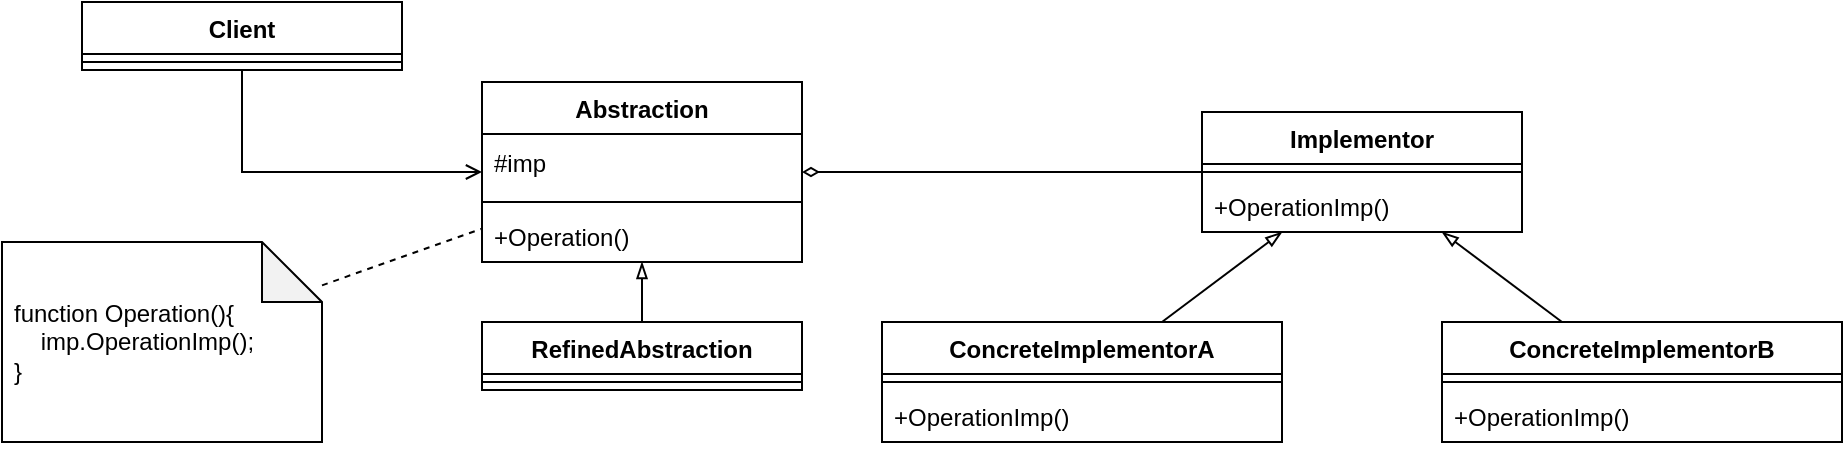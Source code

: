 <mxfile version="22.1.11" type="device">
  <diagram name="第 1 页" id="0JWsd4FqQnv5vsrJMRyd">
    <mxGraphModel dx="1434" dy="844" grid="1" gridSize="10" guides="1" tooltips="1" connect="1" arrows="1" fold="1" page="1" pageScale="1" pageWidth="827" pageHeight="1169" math="0" shadow="0">
      <root>
        <mxCell id="0" />
        <mxCell id="1" parent="0" />
        <mxCell id="wPW5bRgmhUDWO2ZYBA_w-23" style="edgeStyle=orthogonalEdgeStyle;rounded=0;orthogonalLoop=1;jettySize=auto;html=1;entryX=0;entryY=0.5;entryDx=0;entryDy=0;exitX=0.5;exitY=1;exitDx=0;exitDy=0;endArrow=open;endFill=0;" edge="1" parent="1" source="wPW5bRgmhUDWO2ZYBA_w-1" target="wPW5bRgmhUDWO2ZYBA_w-6">
          <mxGeometry relative="1" as="geometry">
            <mxPoint x="200" y="290" as="targetPoint" />
          </mxGeometry>
        </mxCell>
        <mxCell id="wPW5bRgmhUDWO2ZYBA_w-1" value="Client" style="swimlane;fontStyle=1;align=center;verticalAlign=top;childLayout=stackLayout;horizontal=1;startSize=26;horizontalStack=0;resizeParent=1;resizeParentMax=0;resizeLast=0;collapsible=1;marginBottom=0;whiteSpace=wrap;html=1;" vertex="1" parent="1">
          <mxGeometry x="120" y="200" width="160" height="34" as="geometry" />
        </mxCell>
        <mxCell id="wPW5bRgmhUDWO2ZYBA_w-3" value="" style="line;strokeWidth=1;fillColor=none;align=left;verticalAlign=middle;spacingTop=-1;spacingLeft=3;spacingRight=3;rotatable=0;labelPosition=right;points=[];portConstraint=eastwest;strokeColor=inherit;" vertex="1" parent="wPW5bRgmhUDWO2ZYBA_w-1">
          <mxGeometry y="26" width="160" height="8" as="geometry" />
        </mxCell>
        <mxCell id="wPW5bRgmhUDWO2ZYBA_w-24" style="edgeStyle=none;rounded=0;orthogonalLoop=1;jettySize=auto;html=1;endArrow=none;endFill=0;dashed=1;" edge="1" parent="1" source="wPW5bRgmhUDWO2ZYBA_w-5" target="wPW5bRgmhUDWO2ZYBA_w-6">
          <mxGeometry relative="1" as="geometry" />
        </mxCell>
        <mxCell id="wPW5bRgmhUDWO2ZYBA_w-5" value="function Operation(){&lt;br&gt;&amp;nbsp; &amp;nbsp; imp.OperationImp();&lt;br&gt;}" style="shape=note;whiteSpace=wrap;html=1;backgroundOutline=1;darkOpacity=0.05;spacingLeft=4;spacingRight=4;align=left;" vertex="1" parent="1">
          <mxGeometry x="80" y="320" width="160" height="100" as="geometry" />
        </mxCell>
        <mxCell id="wPW5bRgmhUDWO2ZYBA_w-6" value="Abstraction" style="swimlane;fontStyle=1;align=center;verticalAlign=top;childLayout=stackLayout;horizontal=1;startSize=26;horizontalStack=0;resizeParent=1;resizeParentMax=0;resizeLast=0;collapsible=1;marginBottom=0;whiteSpace=wrap;html=1;" vertex="1" parent="1">
          <mxGeometry x="320" y="240" width="160" height="90" as="geometry" />
        </mxCell>
        <mxCell id="wPW5bRgmhUDWO2ZYBA_w-29" value="#imp" style="text;html=1;strokeColor=none;fillColor=none;align=left;verticalAlign=middle;whiteSpace=wrap;rounded=0;spacingLeft=4;spacingRight=4;" vertex="1" parent="wPW5bRgmhUDWO2ZYBA_w-6">
          <mxGeometry y="26" width="160" height="30" as="geometry" />
        </mxCell>
        <mxCell id="wPW5bRgmhUDWO2ZYBA_w-8" value="" style="line;strokeWidth=1;fillColor=none;align=left;verticalAlign=middle;spacingTop=-1;spacingLeft=3;spacingRight=3;rotatable=0;labelPosition=right;points=[];portConstraint=eastwest;strokeColor=inherit;" vertex="1" parent="wPW5bRgmhUDWO2ZYBA_w-6">
          <mxGeometry y="56" width="160" height="8" as="geometry" />
        </mxCell>
        <mxCell id="wPW5bRgmhUDWO2ZYBA_w-9" value="+Operation()" style="text;strokeColor=none;fillColor=none;align=left;verticalAlign=top;spacingLeft=4;spacingRight=4;overflow=hidden;rotatable=0;points=[[0,0.5],[1,0.5]];portConstraint=eastwest;whiteSpace=wrap;html=1;" vertex="1" parent="wPW5bRgmhUDWO2ZYBA_w-6">
          <mxGeometry y="64" width="160" height="26" as="geometry" />
        </mxCell>
        <mxCell id="wPW5bRgmhUDWO2ZYBA_w-25" style="edgeStyle=none;rounded=0;orthogonalLoop=1;jettySize=auto;html=1;endArrow=diamondThin;endFill=0;" edge="1" parent="1" source="wPW5bRgmhUDWO2ZYBA_w-10" target="wPW5bRgmhUDWO2ZYBA_w-6">
          <mxGeometry relative="1" as="geometry" />
        </mxCell>
        <mxCell id="wPW5bRgmhUDWO2ZYBA_w-10" value="Implementor" style="swimlane;fontStyle=1;align=center;verticalAlign=top;childLayout=stackLayout;horizontal=1;startSize=26;horizontalStack=0;resizeParent=1;resizeParentMax=0;resizeLast=0;collapsible=1;marginBottom=0;whiteSpace=wrap;html=1;" vertex="1" parent="1">
          <mxGeometry x="680" y="255" width="160" height="60" as="geometry" />
        </mxCell>
        <mxCell id="wPW5bRgmhUDWO2ZYBA_w-12" value="" style="line;strokeWidth=1;fillColor=none;align=left;verticalAlign=middle;spacingTop=-1;spacingLeft=3;spacingRight=3;rotatable=0;labelPosition=right;points=[];portConstraint=eastwest;strokeColor=inherit;" vertex="1" parent="wPW5bRgmhUDWO2ZYBA_w-10">
          <mxGeometry y="26" width="160" height="8" as="geometry" />
        </mxCell>
        <mxCell id="wPW5bRgmhUDWO2ZYBA_w-13" value="+OperationImp()" style="text;strokeColor=none;fillColor=none;align=left;verticalAlign=top;spacingLeft=4;spacingRight=4;overflow=hidden;rotatable=0;points=[[0,0.5],[1,0.5]];portConstraint=eastwest;whiteSpace=wrap;html=1;" vertex="1" parent="wPW5bRgmhUDWO2ZYBA_w-10">
          <mxGeometry y="34" width="160" height="26" as="geometry" />
        </mxCell>
        <mxCell id="wPW5bRgmhUDWO2ZYBA_w-27" style="edgeStyle=none;rounded=0;orthogonalLoop=1;jettySize=auto;html=1;endArrow=blockThin;endFill=0;" edge="1" parent="1" source="wPW5bRgmhUDWO2ZYBA_w-14" target="wPW5bRgmhUDWO2ZYBA_w-10">
          <mxGeometry relative="1" as="geometry" />
        </mxCell>
        <mxCell id="wPW5bRgmhUDWO2ZYBA_w-14" value="ConcreteImplementorA" style="swimlane;fontStyle=1;align=center;verticalAlign=top;childLayout=stackLayout;horizontal=1;startSize=26;horizontalStack=0;resizeParent=1;resizeParentMax=0;resizeLast=0;collapsible=1;marginBottom=0;whiteSpace=wrap;html=1;" vertex="1" parent="1">
          <mxGeometry x="520" y="360" width="200" height="60" as="geometry" />
        </mxCell>
        <mxCell id="wPW5bRgmhUDWO2ZYBA_w-15" value="" style="line;strokeWidth=1;fillColor=none;align=left;verticalAlign=middle;spacingTop=-1;spacingLeft=3;spacingRight=3;rotatable=0;labelPosition=right;points=[];portConstraint=eastwest;strokeColor=inherit;" vertex="1" parent="wPW5bRgmhUDWO2ZYBA_w-14">
          <mxGeometry y="26" width="200" height="8" as="geometry" />
        </mxCell>
        <mxCell id="wPW5bRgmhUDWO2ZYBA_w-16" value="+OperationImp()" style="text;strokeColor=none;fillColor=none;align=left;verticalAlign=top;spacingLeft=4;spacingRight=4;overflow=hidden;rotatable=0;points=[[0,0.5],[1,0.5]];portConstraint=eastwest;whiteSpace=wrap;html=1;" vertex="1" parent="wPW5bRgmhUDWO2ZYBA_w-14">
          <mxGeometry y="34" width="200" height="26" as="geometry" />
        </mxCell>
        <mxCell id="wPW5bRgmhUDWO2ZYBA_w-28" style="edgeStyle=none;rounded=0;orthogonalLoop=1;jettySize=auto;html=1;endArrow=blockThin;endFill=0;" edge="1" parent="1" source="wPW5bRgmhUDWO2ZYBA_w-17" target="wPW5bRgmhUDWO2ZYBA_w-10">
          <mxGeometry relative="1" as="geometry" />
        </mxCell>
        <mxCell id="wPW5bRgmhUDWO2ZYBA_w-17" value="ConcreteImplementorB" style="swimlane;fontStyle=1;align=center;verticalAlign=top;childLayout=stackLayout;horizontal=1;startSize=26;horizontalStack=0;resizeParent=1;resizeParentMax=0;resizeLast=0;collapsible=1;marginBottom=0;whiteSpace=wrap;html=1;" vertex="1" parent="1">
          <mxGeometry x="800" y="360" width="200" height="60" as="geometry" />
        </mxCell>
        <mxCell id="wPW5bRgmhUDWO2ZYBA_w-18" value="" style="line;strokeWidth=1;fillColor=none;align=left;verticalAlign=middle;spacingTop=-1;spacingLeft=3;spacingRight=3;rotatable=0;labelPosition=right;points=[];portConstraint=eastwest;strokeColor=inherit;" vertex="1" parent="wPW5bRgmhUDWO2ZYBA_w-17">
          <mxGeometry y="26" width="200" height="8" as="geometry" />
        </mxCell>
        <mxCell id="wPW5bRgmhUDWO2ZYBA_w-19" value="+OperationImp()" style="text;strokeColor=none;fillColor=none;align=left;verticalAlign=top;spacingLeft=4;spacingRight=4;overflow=hidden;rotatable=0;points=[[0,0.5],[1,0.5]];portConstraint=eastwest;whiteSpace=wrap;html=1;" vertex="1" parent="wPW5bRgmhUDWO2ZYBA_w-17">
          <mxGeometry y="34" width="200" height="26" as="geometry" />
        </mxCell>
        <mxCell id="wPW5bRgmhUDWO2ZYBA_w-26" style="edgeStyle=none;rounded=0;orthogonalLoop=1;jettySize=auto;html=1;endArrow=blockThin;endFill=0;" edge="1" parent="1" source="wPW5bRgmhUDWO2ZYBA_w-20" target="wPW5bRgmhUDWO2ZYBA_w-6">
          <mxGeometry relative="1" as="geometry" />
        </mxCell>
        <mxCell id="wPW5bRgmhUDWO2ZYBA_w-20" value="RefinedAbstraction" style="swimlane;fontStyle=1;align=center;verticalAlign=top;childLayout=stackLayout;horizontal=1;startSize=26;horizontalStack=0;resizeParent=1;resizeParentMax=0;resizeLast=0;collapsible=1;marginBottom=0;whiteSpace=wrap;html=1;" vertex="1" parent="1">
          <mxGeometry x="320" y="360" width="160" height="34" as="geometry" />
        </mxCell>
        <mxCell id="wPW5bRgmhUDWO2ZYBA_w-21" value="" style="line;strokeWidth=1;fillColor=none;align=left;verticalAlign=middle;spacingTop=-1;spacingLeft=3;spacingRight=3;rotatable=0;labelPosition=right;points=[];portConstraint=eastwest;strokeColor=inherit;" vertex="1" parent="wPW5bRgmhUDWO2ZYBA_w-20">
          <mxGeometry y="26" width="160" height="8" as="geometry" />
        </mxCell>
      </root>
    </mxGraphModel>
  </diagram>
</mxfile>
